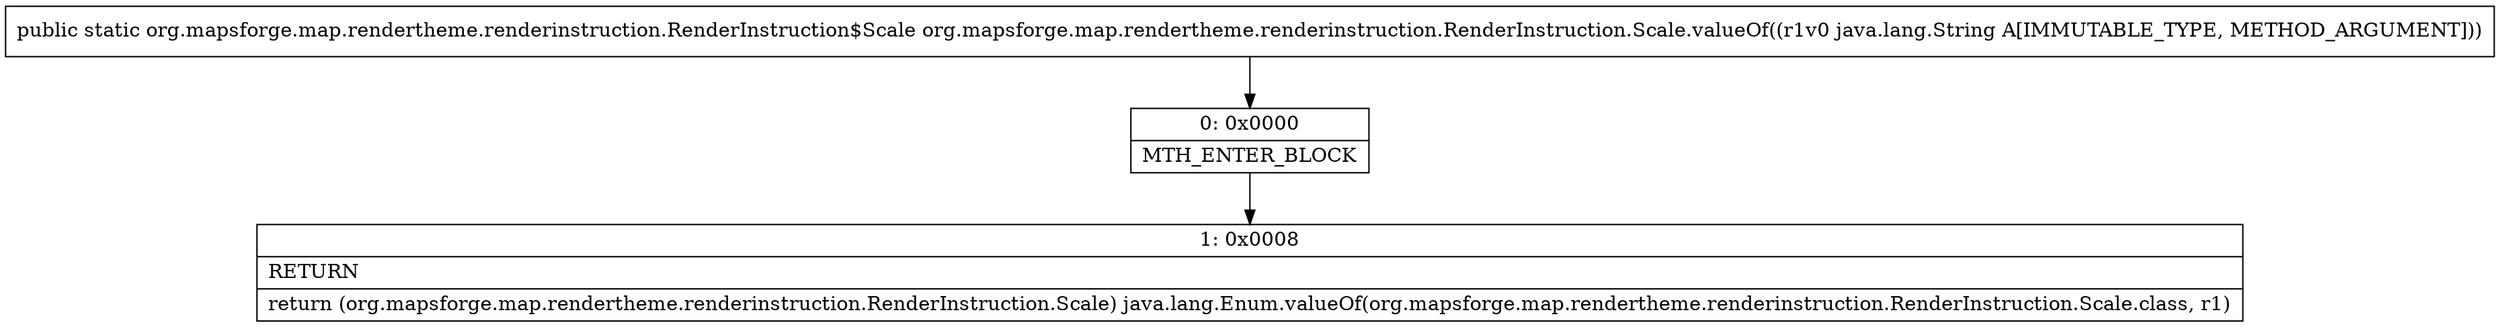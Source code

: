 digraph "CFG fororg.mapsforge.map.rendertheme.renderinstruction.RenderInstruction.Scale.valueOf(Ljava\/lang\/String;)Lorg\/mapsforge\/map\/rendertheme\/renderinstruction\/RenderInstruction$Scale;" {
Node_0 [shape=record,label="{0\:\ 0x0000|MTH_ENTER_BLOCK\l}"];
Node_1 [shape=record,label="{1\:\ 0x0008|RETURN\l|return (org.mapsforge.map.rendertheme.renderinstruction.RenderInstruction.Scale) java.lang.Enum.valueOf(org.mapsforge.map.rendertheme.renderinstruction.RenderInstruction.Scale.class, r1)\l}"];
MethodNode[shape=record,label="{public static org.mapsforge.map.rendertheme.renderinstruction.RenderInstruction$Scale org.mapsforge.map.rendertheme.renderinstruction.RenderInstruction.Scale.valueOf((r1v0 java.lang.String A[IMMUTABLE_TYPE, METHOD_ARGUMENT])) }"];
MethodNode -> Node_0;
Node_0 -> Node_1;
}

